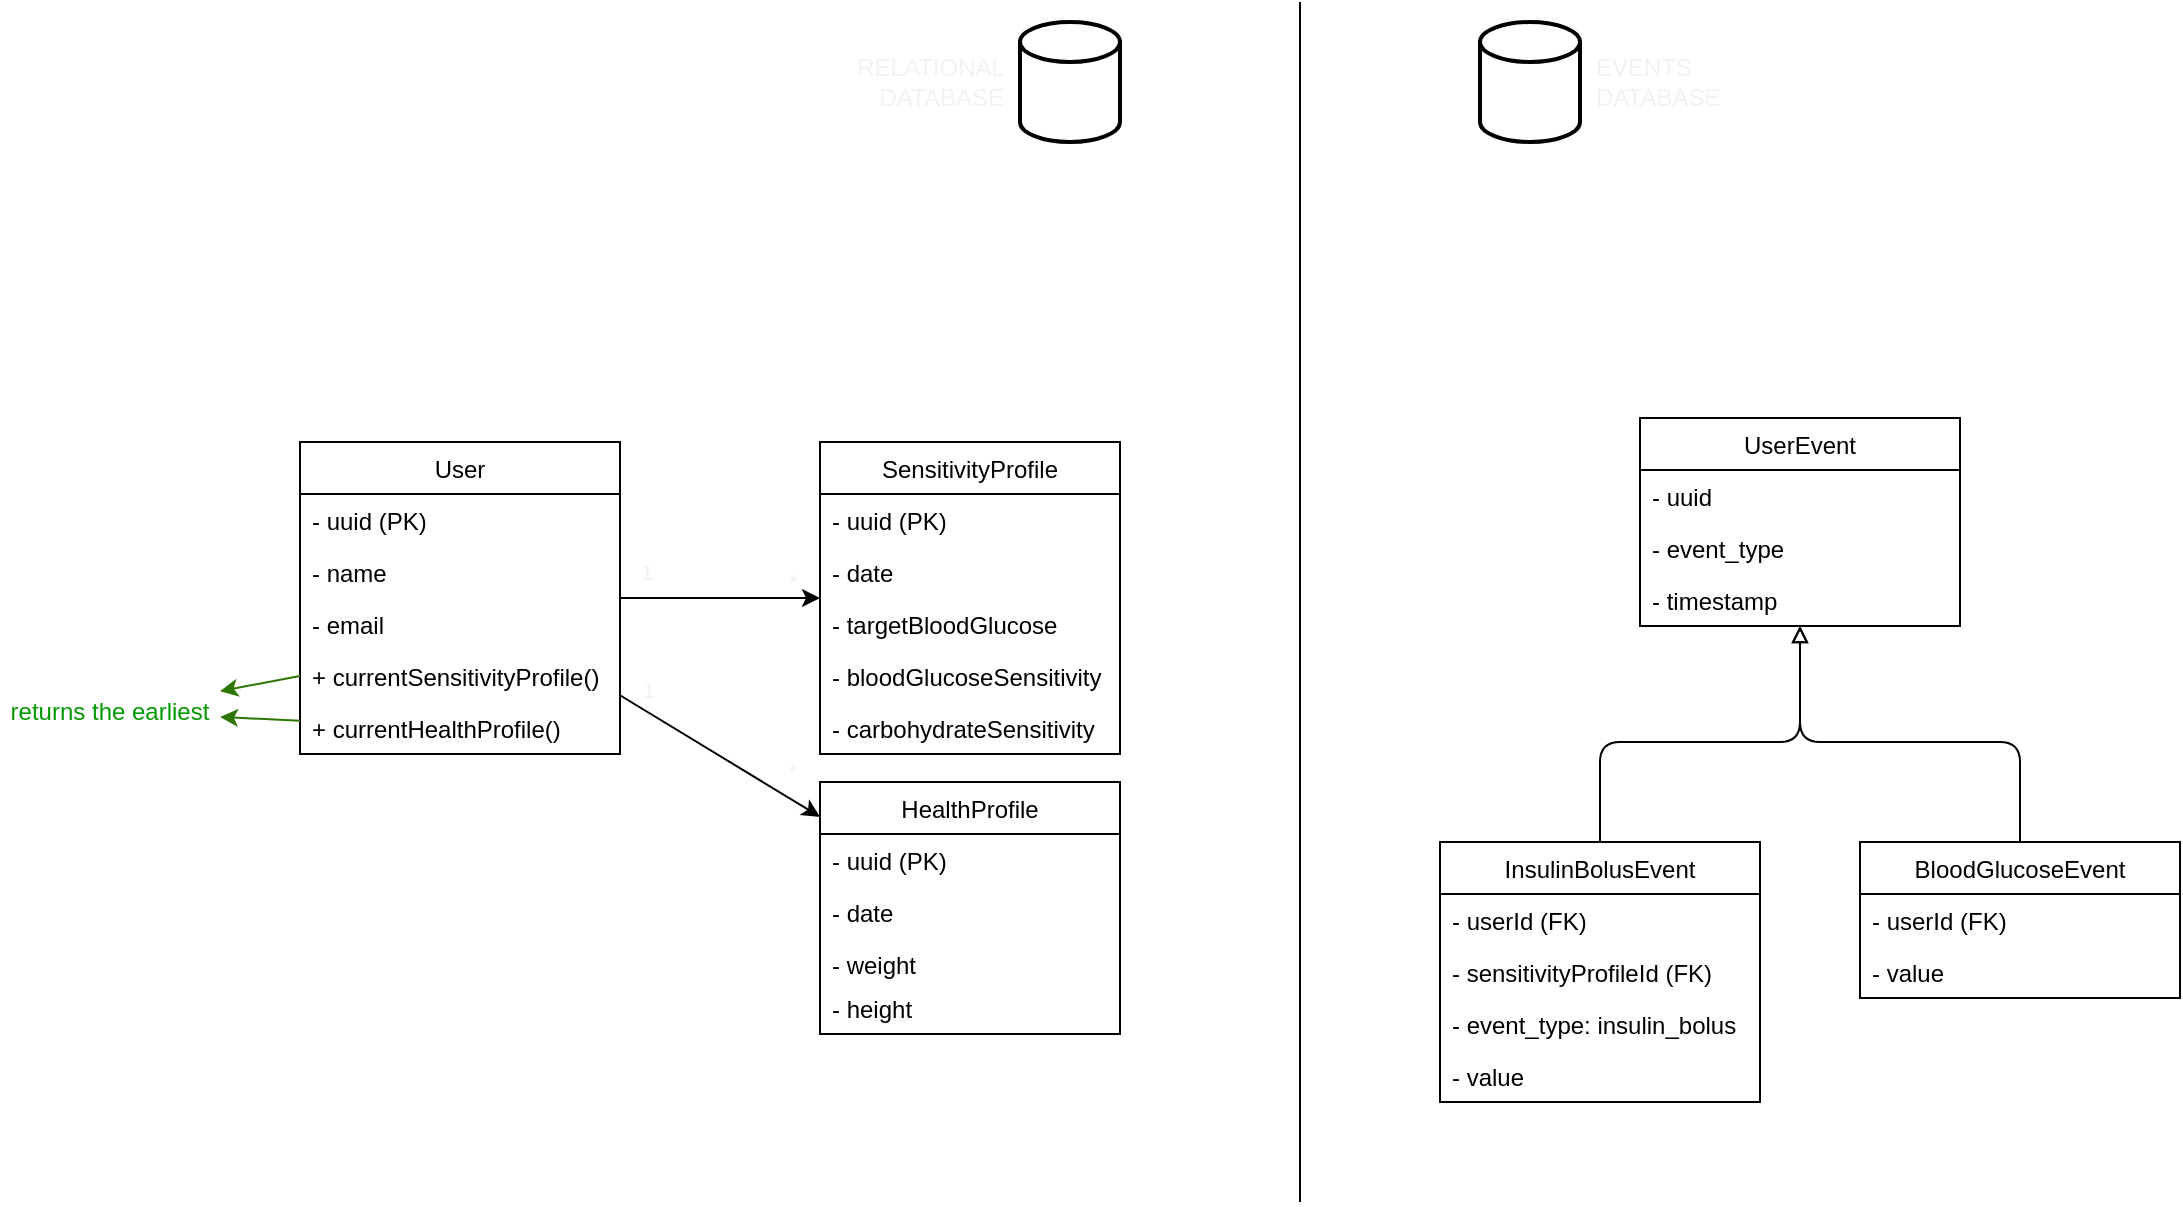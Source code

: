 <mxfile>
    <diagram id="L846Sss9Iq5VaDxBaFZt" name="Page-1">
        <mxGraphModel dx="595" dy="845" grid="1" gridSize="10" guides="1" tooltips="1" connect="1" arrows="1" fold="1" page="0" pageScale="1" pageWidth="850" pageHeight="1100" math="0" shadow="0">
            <root>
                <mxCell id="0"/>
                <mxCell id="1" parent="0"/>
                <mxCell id="13" style="edgeStyle=none;html=1;" edge="1" parent="1" source="2" target="7">
                    <mxGeometry relative="1" as="geometry"/>
                </mxCell>
                <mxCell id="21" value="&lt;font color=&quot;#f2f2f2&quot;&gt;1&lt;/font&gt;" style="edgeLabel;html=1;align=center;verticalAlign=middle;resizable=0;points=[];fontColor=none;" vertex="1" connectable="0" parent="13">
                    <mxGeometry x="-0.683" y="1" relative="1" as="geometry">
                        <mxPoint x="-3" y="-12" as="offset"/>
                    </mxGeometry>
                </mxCell>
                <mxCell id="22" value="*" style="edgeLabel;html=1;align=center;verticalAlign=middle;resizable=0;points=[];fontColor=#F2F2F2;" vertex="1" connectable="0" parent="13">
                    <mxGeometry x="0.525" y="1" relative="1" as="geometry">
                        <mxPoint x="9" y="-7" as="offset"/>
                    </mxGeometry>
                </mxCell>
                <mxCell id="2" value="User" style="swimlane;fontStyle=0;childLayout=stackLayout;horizontal=1;startSize=26;fillColor=none;horizontalStack=0;resizeParent=1;resizeParentMax=0;resizeLast=0;collapsible=1;marginBottom=0;" vertex="1" parent="1">
                    <mxGeometry x="180" y="60" width="160" height="156" as="geometry"/>
                </mxCell>
                <mxCell id="3" value="- uuid (PK)" style="text;strokeColor=none;fillColor=none;align=left;verticalAlign=top;spacingLeft=4;spacingRight=4;overflow=hidden;rotatable=0;points=[[0,0.5],[1,0.5]];portConstraint=eastwest;" vertex="1" parent="2">
                    <mxGeometry y="26" width="160" height="26" as="geometry"/>
                </mxCell>
                <mxCell id="4" value="- name" style="text;strokeColor=none;fillColor=none;align=left;verticalAlign=top;spacingLeft=4;spacingRight=4;overflow=hidden;rotatable=0;points=[[0,0.5],[1,0.5]];portConstraint=eastwest;" vertex="1" parent="2">
                    <mxGeometry y="52" width="160" height="26" as="geometry"/>
                </mxCell>
                <mxCell id="17" value="- email" style="text;strokeColor=none;fillColor=none;align=left;verticalAlign=top;spacingLeft=4;spacingRight=4;overflow=hidden;rotatable=0;points=[[0,0.5],[1,0.5]];portConstraint=eastwest;" vertex="1" parent="2">
                    <mxGeometry y="78" width="160" height="26" as="geometry"/>
                </mxCell>
                <mxCell id="14" value="+ currentSensitivityProfile()" style="text;strokeColor=none;fillColor=none;align=left;verticalAlign=top;spacingLeft=4;spacingRight=4;overflow=hidden;rotatable=0;points=[[0,0.5],[1,0.5]];portConstraint=eastwest;" vertex="1" parent="2">
                    <mxGeometry y="104" width="160" height="26" as="geometry"/>
                </mxCell>
                <mxCell id="32" value="+ currentHealthProfile()" style="text;strokeColor=none;fillColor=none;align=left;verticalAlign=top;spacingLeft=4;spacingRight=4;overflow=hidden;rotatable=0;points=[[0,0.5],[1,0.5]];portConstraint=eastwest;" vertex="1" parent="2">
                    <mxGeometry y="130" width="160" height="26" as="geometry"/>
                </mxCell>
                <mxCell id="7" value="SensitivityProfile" style="swimlane;fontStyle=0;childLayout=stackLayout;horizontal=1;startSize=26;fillColor=none;horizontalStack=0;resizeParent=1;resizeParentMax=0;resizeLast=0;collapsible=1;marginBottom=0;" vertex="1" parent="1">
                    <mxGeometry x="440" y="60" width="150" height="156" as="geometry"/>
                </mxCell>
                <mxCell id="8" value="- uuid (PK)" style="text;strokeColor=none;fillColor=none;align=left;verticalAlign=top;spacingLeft=4;spacingRight=4;overflow=hidden;rotatable=0;points=[[0,0.5],[1,0.5]];portConstraint=eastwest;" vertex="1" parent="7">
                    <mxGeometry y="26" width="150" height="26" as="geometry"/>
                </mxCell>
                <mxCell id="9" value="- date" style="text;strokeColor=none;fillColor=none;align=left;verticalAlign=top;spacingLeft=4;spacingRight=4;overflow=hidden;rotatable=0;points=[[0,0.5],[1,0.5]];portConstraint=eastwest;" vertex="1" parent="7">
                    <mxGeometry y="52" width="150" height="26" as="geometry"/>
                </mxCell>
                <mxCell id="10" value="- targetBloodGlucose" style="text;strokeColor=none;fillColor=none;align=left;verticalAlign=top;spacingLeft=4;spacingRight=4;overflow=hidden;rotatable=0;points=[[0,0.5],[1,0.5]];portConstraint=eastwest;" vertex="1" parent="7">
                    <mxGeometry y="78" width="150" height="26" as="geometry"/>
                </mxCell>
                <mxCell id="11" value="- bloodGlucoseSensitivity" style="text;strokeColor=none;fillColor=none;align=left;verticalAlign=top;spacingLeft=4;spacingRight=4;overflow=hidden;rotatable=0;points=[[0,0.5],[1,0.5]];portConstraint=eastwest;" vertex="1" parent="7">
                    <mxGeometry y="104" width="150" height="26" as="geometry"/>
                </mxCell>
                <mxCell id="12" value="- carbohydrateSensitivity" style="text;strokeColor=none;fillColor=none;align=left;verticalAlign=top;spacingLeft=4;spacingRight=4;overflow=hidden;rotatable=0;points=[[0,0.5],[1,0.5]];portConstraint=eastwest;" vertex="1" parent="7">
                    <mxGeometry y="130" width="150" height="26" as="geometry"/>
                </mxCell>
                <mxCell id="15" style="edgeStyle=none;html=1;exitX=0;exitY=0.5;exitDx=0;exitDy=0;fillColor=#60a917;strokeColor=#2D7600;" edge="1" parent="1" source="14" target="16">
                    <mxGeometry relative="1" as="geometry">
                        <mxPoint x="130" y="177" as="targetPoint"/>
                        <mxPoint x="261" y="178" as="sourcePoint"/>
                    </mxGeometry>
                </mxCell>
                <mxCell id="16" value="returns the earliest" style="text;html=1;strokeColor=none;fillColor=none;align=center;verticalAlign=middle;whiteSpace=wrap;rounded=0;fontColor=#009900;" vertex="1" parent="1">
                    <mxGeometry x="30" y="180" width="110" height="30" as="geometry"/>
                </mxCell>
                <mxCell id="23" value="HealthProfile" style="swimlane;fontStyle=0;childLayout=stackLayout;horizontal=1;startSize=26;fillColor=none;horizontalStack=0;resizeParent=1;resizeParentMax=0;resizeLast=0;collapsible=1;marginBottom=0;" vertex="1" parent="1">
                    <mxGeometry x="440" y="230" width="150" height="126" as="geometry"/>
                </mxCell>
                <mxCell id="24" value="- uuid (PK)" style="text;strokeColor=none;fillColor=none;align=left;verticalAlign=top;spacingLeft=4;spacingRight=4;overflow=hidden;rotatable=0;points=[[0,0.5],[1,0.5]];portConstraint=eastwest;" vertex="1" parent="23">
                    <mxGeometry y="26" width="150" height="26" as="geometry"/>
                </mxCell>
                <mxCell id="25" value="- date" style="text;strokeColor=none;fillColor=none;align=left;verticalAlign=top;spacingLeft=4;spacingRight=4;overflow=hidden;rotatable=0;points=[[0,0.5],[1,0.5]];portConstraint=eastwest;" vertex="1" parent="23">
                    <mxGeometry y="52" width="150" height="26" as="geometry"/>
                </mxCell>
                <mxCell id="26" value="- weight" style="text;strokeColor=none;fillColor=none;align=left;verticalAlign=top;spacingLeft=4;spacingRight=4;overflow=hidden;rotatable=0;points=[[0,0.5],[1,0.5]];portConstraint=eastwest;" vertex="1" parent="23">
                    <mxGeometry y="78" width="150" height="22" as="geometry"/>
                </mxCell>
                <mxCell id="27" value="- height" style="text;strokeColor=none;fillColor=none;align=left;verticalAlign=top;spacingLeft=4;spacingRight=4;overflow=hidden;rotatable=0;points=[[0,0.5],[1,0.5]];portConstraint=eastwest;" vertex="1" parent="23">
                    <mxGeometry y="100" width="150" height="26" as="geometry"/>
                </mxCell>
                <mxCell id="29" style="edgeStyle=none;html=1;" edge="1" parent="1" source="2" target="23">
                    <mxGeometry relative="1" as="geometry">
                        <mxPoint x="350" y="148" as="sourcePoint"/>
                        <mxPoint x="450" y="148" as="targetPoint"/>
                    </mxGeometry>
                </mxCell>
                <mxCell id="30" value="&lt;font color=&quot;#f2f2f2&quot;&gt;1&lt;/font&gt;" style="edgeLabel;html=1;align=center;verticalAlign=middle;resizable=0;points=[];fontColor=none;" vertex="1" connectable="0" parent="29">
                    <mxGeometry x="-0.683" y="1" relative="1" as="geometry">
                        <mxPoint x="-3" y="-12" as="offset"/>
                    </mxGeometry>
                </mxCell>
                <mxCell id="31" value="*" style="edgeLabel;html=1;align=center;verticalAlign=middle;resizable=0;points=[];fontColor=#F2F2F2;" vertex="1" connectable="0" parent="29">
                    <mxGeometry x="0.525" y="1" relative="1" as="geometry">
                        <mxPoint x="9" y="-7" as="offset"/>
                    </mxGeometry>
                </mxCell>
                <mxCell id="33" style="edgeStyle=none;html=1;fillColor=#60a917;strokeColor=#2D7600;" edge="1" parent="1" source="32" target="16">
                    <mxGeometry relative="1" as="geometry">
                        <mxPoint x="150" y="213.0" as="targetPoint"/>
                        <mxPoint x="190" y="213.0" as="sourcePoint"/>
                    </mxGeometry>
                </mxCell>
                <mxCell id="40" value="RELATIONAL DATABASE" style="strokeWidth=2;html=1;shape=mxgraph.flowchart.database;whiteSpace=wrap;fontColor=#F2F2F2;labelPosition=left;verticalLabelPosition=middle;align=right;verticalAlign=middle;spacing=8;" vertex="1" parent="1">
                    <mxGeometry x="540" y="-150" width="50" height="60" as="geometry"/>
                </mxCell>
                <mxCell id="41" value="EVENTS DATABASE" style="strokeWidth=2;html=1;shape=mxgraph.flowchart.database;whiteSpace=wrap;fontColor=#F2F2F2;labelPosition=right;verticalLabelPosition=middle;align=left;verticalAlign=middle;spacing=8;" vertex="1" parent="1">
                    <mxGeometry x="770" y="-150" width="50" height="60" as="geometry"/>
                </mxCell>
                <mxCell id="43" value="" style="endArrow=none;html=1;fontColor=#F2F2F2;" edge="1" parent="1">
                    <mxGeometry width="50" height="50" relative="1" as="geometry">
                        <mxPoint x="680" y="440" as="sourcePoint"/>
                        <mxPoint x="680" y="-160" as="targetPoint"/>
                    </mxGeometry>
                </mxCell>
                <mxCell id="44" value="BloodGlucoseEvent" style="swimlane;fontStyle=0;childLayout=stackLayout;horizontal=1;startSize=26;fillColor=none;horizontalStack=0;resizeParent=1;resizeParentMax=0;resizeLast=0;collapsible=1;marginBottom=0;" vertex="1" parent="1">
                    <mxGeometry x="960" y="260" width="160" height="78" as="geometry"/>
                </mxCell>
                <mxCell id="47" value="- userId (FK)" style="text;strokeColor=none;fillColor=none;align=left;verticalAlign=top;spacingLeft=4;spacingRight=4;overflow=hidden;rotatable=0;points=[[0,0.5],[1,0.5]];portConstraint=eastwest;" vertex="1" parent="44">
                    <mxGeometry y="26" width="160" height="26" as="geometry"/>
                </mxCell>
                <mxCell id="51" value="- value" style="text;strokeColor=none;fillColor=none;align=left;verticalAlign=top;spacingLeft=4;spacingRight=4;overflow=hidden;rotatable=0;points=[[0,0.5],[1,0.5]];portConstraint=eastwest;" vertex="1" parent="44">
                    <mxGeometry y="52" width="160" height="26" as="geometry"/>
                </mxCell>
                <mxCell id="70" style="edgeStyle=none;html=1;fontColor=#F2F2F2;rounded=1;jumpStyle=none;endArrow=block;endFill=0;" edge="1" parent="1" source="54" target="61">
                    <mxGeometry relative="1" as="geometry">
                        <Array as="points">
                            <mxPoint x="830" y="210"/>
                            <mxPoint x="930" y="210"/>
                        </Array>
                    </mxGeometry>
                </mxCell>
                <mxCell id="54" value="InsulinBolusEvent" style="swimlane;fontStyle=0;childLayout=stackLayout;horizontal=1;startSize=26;fillColor=none;horizontalStack=0;resizeParent=1;resizeParentMax=0;resizeLast=0;collapsible=1;marginBottom=0;" vertex="1" parent="1">
                    <mxGeometry x="750" y="260" width="160" height="130" as="geometry"/>
                </mxCell>
                <mxCell id="56" value="- userId (FK)" style="text;strokeColor=none;fillColor=none;align=left;verticalAlign=top;spacingLeft=4;spacingRight=4;overflow=hidden;rotatable=0;points=[[0,0.5],[1,0.5]];portConstraint=eastwest;" vertex="1" parent="54">
                    <mxGeometry y="26" width="160" height="26" as="geometry"/>
                </mxCell>
                <mxCell id="60" value="- sensitivityProfileId (FK)" style="text;strokeColor=none;fillColor=none;align=left;verticalAlign=top;spacingLeft=4;spacingRight=4;overflow=hidden;rotatable=0;points=[[0,0.5],[1,0.5]];portConstraint=eastwest;" vertex="1" parent="54">
                    <mxGeometry y="52" width="160" height="26" as="geometry"/>
                </mxCell>
                <mxCell id="57" value="- event_type: insulin_bolus" style="text;strokeColor=none;fillColor=none;align=left;verticalAlign=top;spacingLeft=4;spacingRight=4;overflow=hidden;rotatable=0;points=[[0,0.5],[1,0.5]];portConstraint=eastwest;" vertex="1" parent="54">
                    <mxGeometry y="78" width="160" height="26" as="geometry"/>
                </mxCell>
                <mxCell id="59" value="- value" style="text;strokeColor=none;fillColor=none;align=left;verticalAlign=top;spacingLeft=4;spacingRight=4;overflow=hidden;rotatable=0;points=[[0,0.5],[1,0.5]];portConstraint=eastwest;" vertex="1" parent="54">
                    <mxGeometry y="104" width="160" height="26" as="geometry"/>
                </mxCell>
                <mxCell id="61" value="UserEvent" style="swimlane;fontStyle=0;childLayout=stackLayout;horizontal=1;startSize=26;fillColor=none;horizontalStack=0;resizeParent=1;resizeParentMax=0;resizeLast=0;collapsible=1;marginBottom=0;" vertex="1" parent="1">
                    <mxGeometry x="850" y="48" width="160" height="104" as="geometry"/>
                </mxCell>
                <mxCell id="63" value="- uuid" style="text;strokeColor=none;fillColor=none;align=left;verticalAlign=top;spacingLeft=4;spacingRight=4;overflow=hidden;rotatable=0;points=[[0,0.5],[1,0.5]];portConstraint=eastwest;" vertex="1" parent="61">
                    <mxGeometry y="26" width="160" height="26" as="geometry"/>
                </mxCell>
                <mxCell id="62" value="- event_type" style="text;strokeColor=none;fillColor=none;align=left;verticalAlign=top;spacingLeft=4;spacingRight=4;overflow=hidden;rotatable=0;points=[[0,0.5],[1,0.5]];portConstraint=eastwest;" vertex="1" parent="61">
                    <mxGeometry y="52" width="160" height="26" as="geometry"/>
                </mxCell>
                <mxCell id="64" value="- timestamp" style="text;strokeColor=none;fillColor=none;align=left;verticalAlign=top;spacingLeft=4;spacingRight=4;overflow=hidden;rotatable=0;points=[[0,0.5],[1,0.5]];portConstraint=eastwest;" vertex="1" parent="61">
                    <mxGeometry y="78" width="160" height="26" as="geometry"/>
                </mxCell>
                <mxCell id="71" style="edgeStyle=none;html=1;fontColor=#F2F2F2;rounded=1;jumpStyle=none;endArrow=block;endFill=0;" edge="1" parent="1" source="44" target="61">
                    <mxGeometry relative="1" as="geometry">
                        <mxPoint x="840" y="270" as="sourcePoint"/>
                        <mxPoint x="940" y="162" as="targetPoint"/>
                        <Array as="points">
                            <mxPoint x="1040" y="210"/>
                            <mxPoint x="930" y="210"/>
                        </Array>
                    </mxGeometry>
                </mxCell>
            </root>
        </mxGraphModel>
    </diagram>
</mxfile>